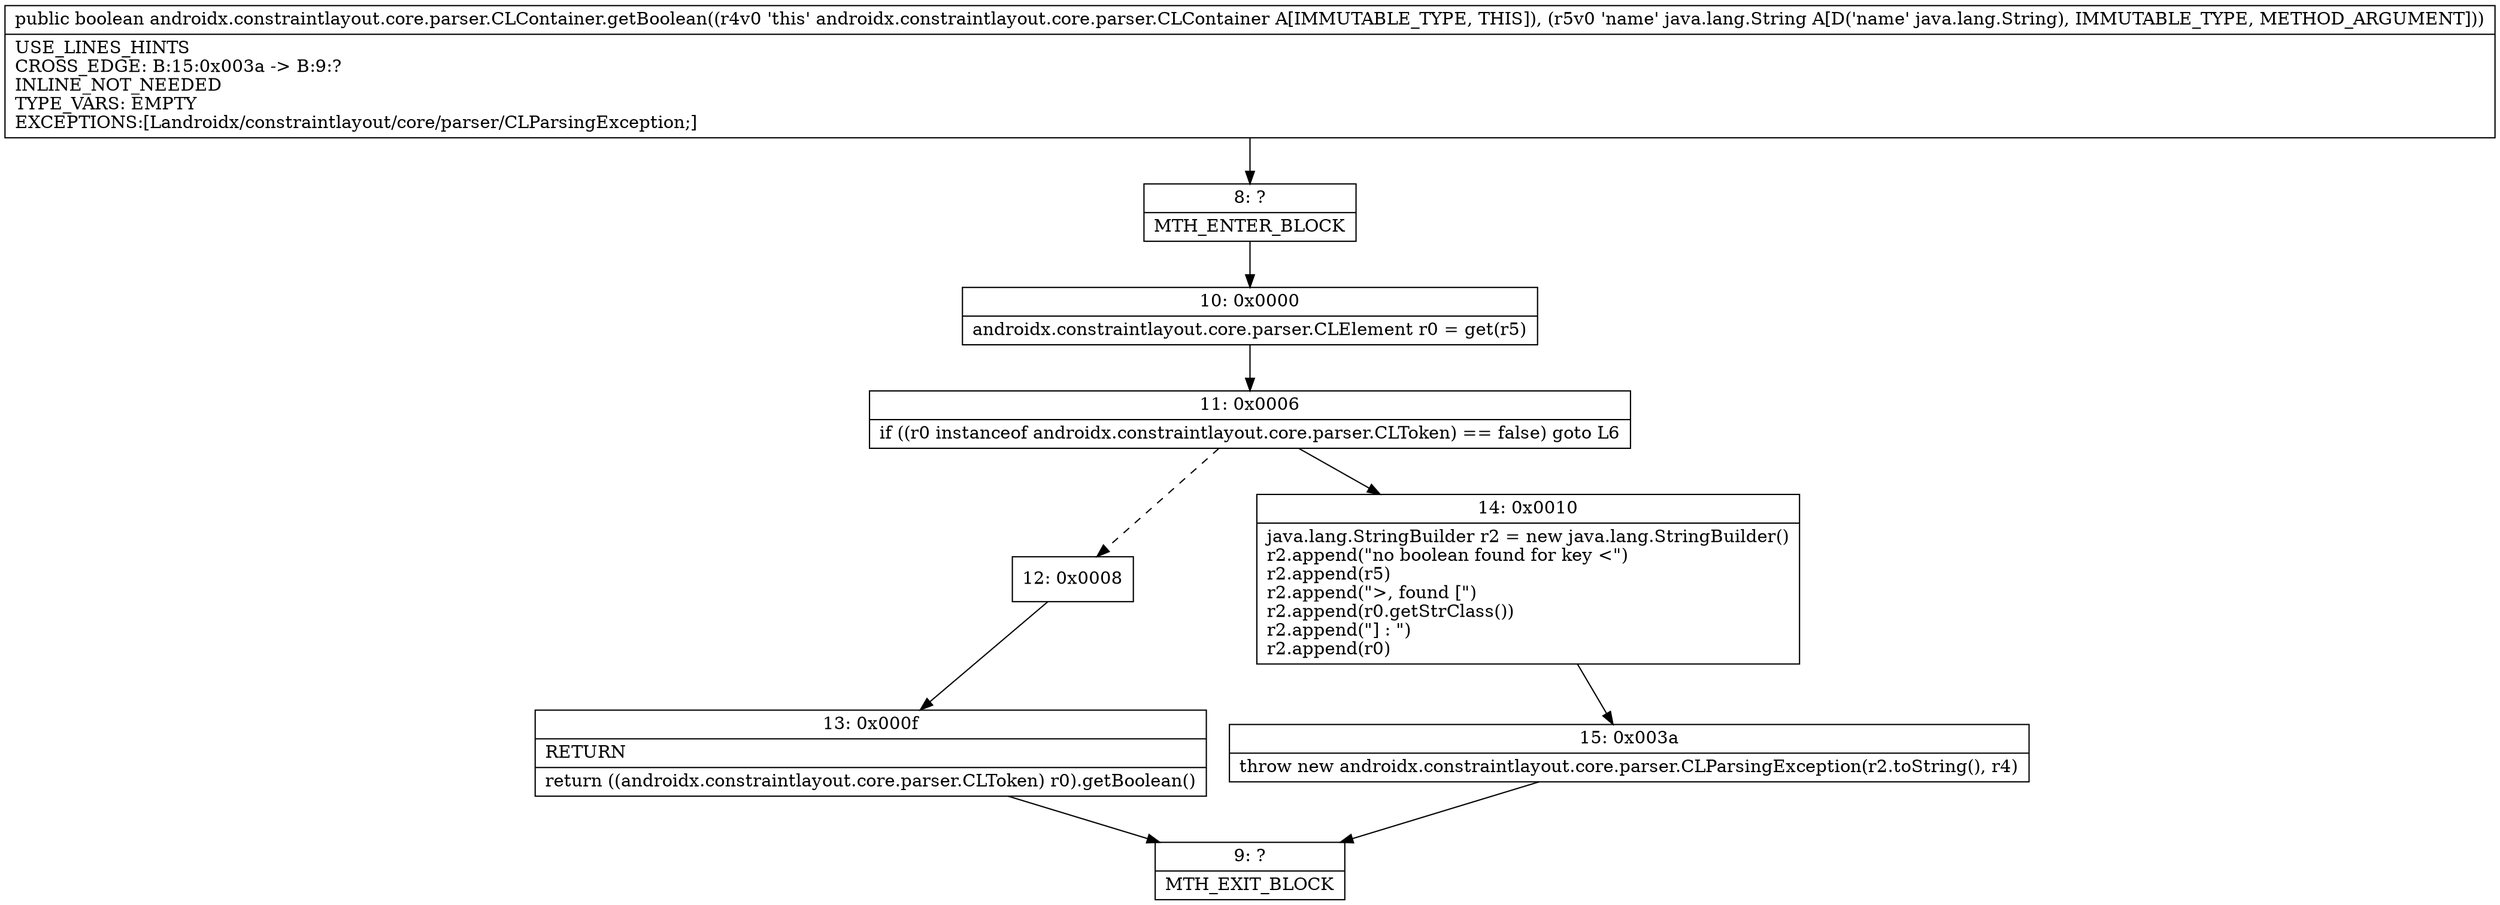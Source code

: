 digraph "CFG forandroidx.constraintlayout.core.parser.CLContainer.getBoolean(Ljava\/lang\/String;)Z" {
Node_8 [shape=record,label="{8\:\ ?|MTH_ENTER_BLOCK\l}"];
Node_10 [shape=record,label="{10\:\ 0x0000|androidx.constraintlayout.core.parser.CLElement r0 = get(r5)\l}"];
Node_11 [shape=record,label="{11\:\ 0x0006|if ((r0 instanceof androidx.constraintlayout.core.parser.CLToken) == false) goto L6\l}"];
Node_12 [shape=record,label="{12\:\ 0x0008}"];
Node_13 [shape=record,label="{13\:\ 0x000f|RETURN\l|return ((androidx.constraintlayout.core.parser.CLToken) r0).getBoolean()\l}"];
Node_9 [shape=record,label="{9\:\ ?|MTH_EXIT_BLOCK\l}"];
Node_14 [shape=record,label="{14\:\ 0x0010|java.lang.StringBuilder r2 = new java.lang.StringBuilder()\lr2.append(\"no boolean found for key \<\")\lr2.append(r5)\lr2.append(\"\>, found [\")\lr2.append(r0.getStrClass())\lr2.append(\"] : \")\lr2.append(r0)\l}"];
Node_15 [shape=record,label="{15\:\ 0x003a|throw new androidx.constraintlayout.core.parser.CLParsingException(r2.toString(), r4)\l}"];
MethodNode[shape=record,label="{public boolean androidx.constraintlayout.core.parser.CLContainer.getBoolean((r4v0 'this' androidx.constraintlayout.core.parser.CLContainer A[IMMUTABLE_TYPE, THIS]), (r5v0 'name' java.lang.String A[D('name' java.lang.String), IMMUTABLE_TYPE, METHOD_ARGUMENT]))  | USE_LINES_HINTS\lCROSS_EDGE: B:15:0x003a \-\> B:9:?\lINLINE_NOT_NEEDED\lTYPE_VARS: EMPTY\lEXCEPTIONS:[Landroidx\/constraintlayout\/core\/parser\/CLParsingException;]\l}"];
MethodNode -> Node_8;Node_8 -> Node_10;
Node_10 -> Node_11;
Node_11 -> Node_12[style=dashed];
Node_11 -> Node_14;
Node_12 -> Node_13;
Node_13 -> Node_9;
Node_14 -> Node_15;
Node_15 -> Node_9;
}

